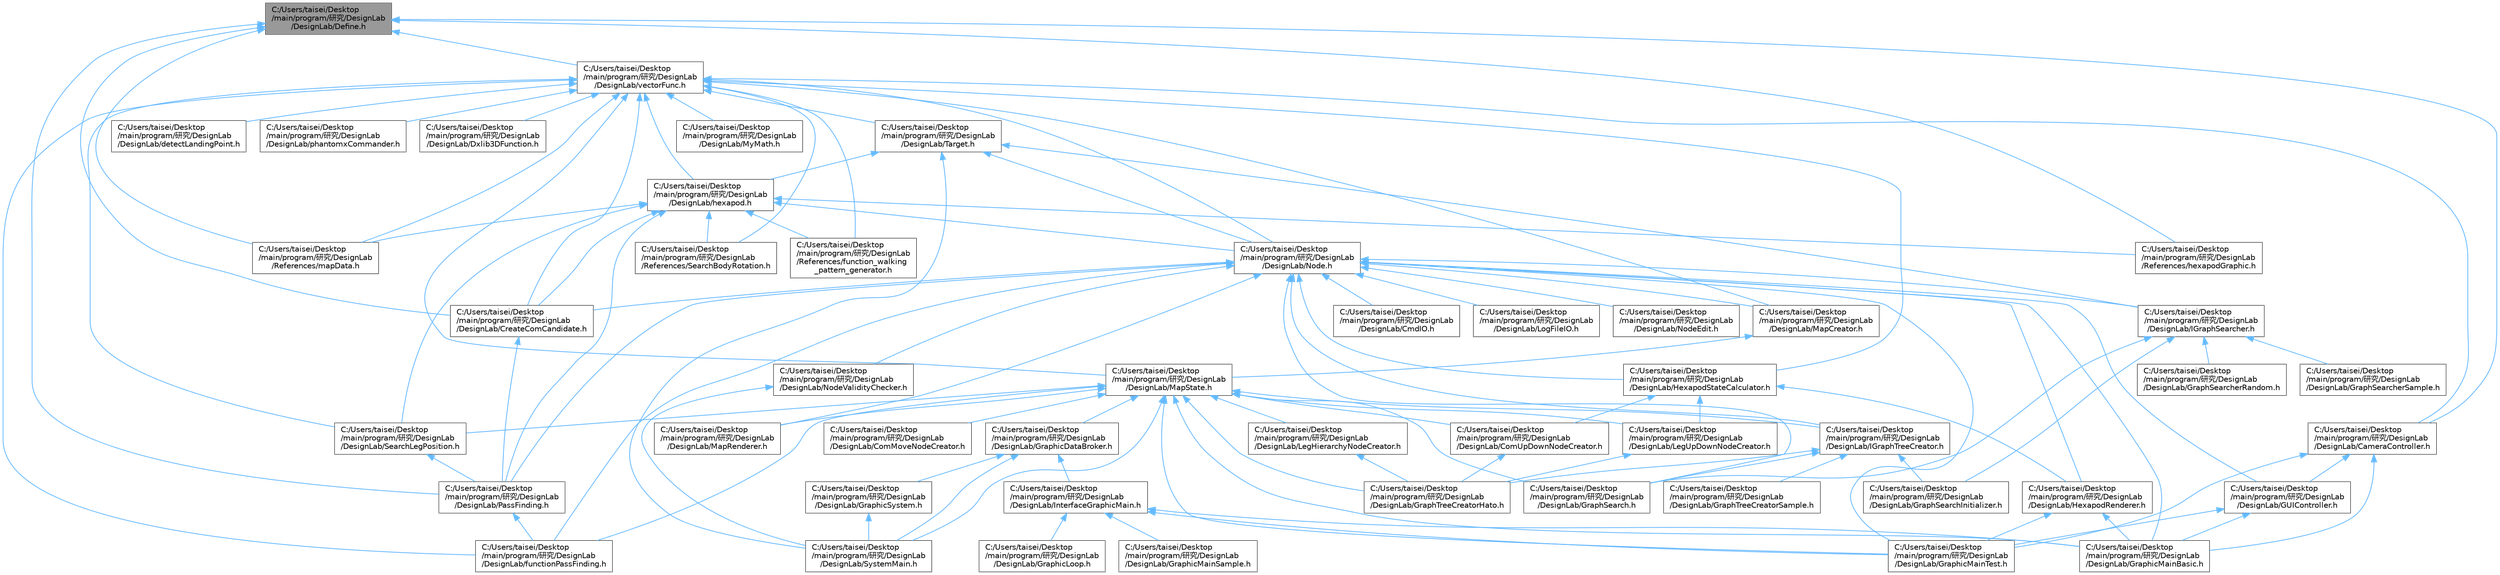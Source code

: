 digraph "C:/Users/taisei/Desktop/main/program/研究/DesignLab/DesignLab/Define.h"
{
 // LATEX_PDF_SIZE
  bgcolor="transparent";
  edge [fontname=Helvetica,fontsize=10,labelfontname=Helvetica,labelfontsize=10];
  node [fontname=Helvetica,fontsize=10,shape=box,height=0.2,width=0.4];
  Node1 [id="Node000001",label="C:/Users/taisei/Desktop\l/main/program/研究/DesignLab\l/DesignLab/Define.h",height=0.2,width=0.4,color="gray40", fillcolor="grey60", style="filled", fontcolor="black",tooltip="プロジェクト全体の定数"];
  Node1 -> Node2 [id="edge1_Node000001_Node000002",dir="back",color="steelblue1",style="solid",tooltip=" "];
  Node2 [id="Node000002",label="C:/Users/taisei/Desktop\l/main/program/研究/DesignLab\l/DesignLab/CameraController.h",height=0.2,width=0.4,color="grey40", fillcolor="white", style="filled",URL="$_camera_controller_8h_source.html",tooltip=" "];
  Node2 -> Node3 [id="edge2_Node000002_Node000003",dir="back",color="steelblue1",style="solid",tooltip=" "];
  Node3 [id="Node000003",label="C:/Users/taisei/Desktop\l/main/program/研究/DesignLab\l/DesignLab/GUIController.h",height=0.2,width=0.4,color="grey40", fillcolor="white", style="filled",URL="$_g_u_i_controller_8h_source.html",tooltip=" "];
  Node3 -> Node4 [id="edge3_Node000003_Node000004",dir="back",color="steelblue1",style="solid",tooltip=" "];
  Node4 [id="Node000004",label="C:/Users/taisei/Desktop\l/main/program/研究/DesignLab\l/DesignLab/GraphicMainBasic.h",height=0.2,width=0.4,color="grey40", fillcolor="white", style="filled",URL="$_graphic_main_basic_8h_source.html",tooltip=" "];
  Node3 -> Node5 [id="edge4_Node000003_Node000005",dir="back",color="steelblue1",style="solid",tooltip=" "];
  Node5 [id="Node000005",label="C:/Users/taisei/Desktop\l/main/program/研究/DesignLab\l/DesignLab/GraphicMainTest.h",height=0.2,width=0.4,color="grey40", fillcolor="white", style="filled",URL="$_graphic_main_test_8h_source.html",tooltip=" "];
  Node2 -> Node4 [id="edge5_Node000002_Node000004",dir="back",color="steelblue1",style="solid",tooltip=" "];
  Node2 -> Node5 [id="edge6_Node000002_Node000005",dir="back",color="steelblue1",style="solid",tooltip=" "];
  Node1 -> Node6 [id="edge7_Node000001_Node000006",dir="back",color="steelblue1",style="solid",tooltip=" "];
  Node6 [id="Node000006",label="C:/Users/taisei/Desktop\l/main/program/研究/DesignLab\l/DesignLab/CreateComCandidate.h",height=0.2,width=0.4,color="grey40", fillcolor="white", style="filled",URL="$_create_com_candidate_8h_source.html",tooltip=" "];
  Node6 -> Node7 [id="edge8_Node000006_Node000007",dir="back",color="steelblue1",style="solid",tooltip=" "];
  Node7 [id="Node000007",label="C:/Users/taisei/Desktop\l/main/program/研究/DesignLab\l/DesignLab/PassFinding.h",height=0.2,width=0.4,color="grey40", fillcolor="white", style="filled",URL="$_pass_finding_8h_source.html",tooltip=" "];
  Node7 -> Node8 [id="edge9_Node000007_Node000008",dir="back",color="steelblue1",style="solid",tooltip=" "];
  Node8 [id="Node000008",label="C:/Users/taisei/Desktop\l/main/program/研究/DesignLab\l/DesignLab/functionPassFinding.h",height=0.2,width=0.4,color="grey40", fillcolor="white", style="filled",URL="$function_pass_finding_8h_source.html",tooltip=" "];
  Node1 -> Node7 [id="edge10_Node000001_Node000007",dir="back",color="steelblue1",style="solid",tooltip=" "];
  Node1 -> Node9 [id="edge11_Node000001_Node000009",dir="back",color="steelblue1",style="solid",tooltip=" "];
  Node9 [id="Node000009",label="C:/Users/taisei/Desktop\l/main/program/研究/DesignLab\l/DesignLab/vectorFunc.h",height=0.2,width=0.4,color="grey40", fillcolor="white", style="filled",URL="$vector_func_8h.html",tooltip=" "];
  Node9 -> Node2 [id="edge12_Node000009_Node000002",dir="back",color="steelblue1",style="solid",tooltip=" "];
  Node9 -> Node6 [id="edge13_Node000009_Node000006",dir="back",color="steelblue1",style="solid",tooltip=" "];
  Node9 -> Node10 [id="edge14_Node000009_Node000010",dir="back",color="steelblue1",style="solid",tooltip=" "];
  Node10 [id="Node000010",label="C:/Users/taisei/Desktop\l/main/program/研究/DesignLab\l/DesignLab/Dxlib3DFunction.h",height=0.2,width=0.4,color="grey40", fillcolor="white", style="filled",URL="$_dxlib3_d_function_8h_source.html",tooltip=" "];
  Node9 -> Node11 [id="edge15_Node000009_Node000011",dir="back",color="steelblue1",style="solid",tooltip=" "];
  Node11 [id="Node000011",label="C:/Users/taisei/Desktop\l/main/program/研究/DesignLab\l/DesignLab/HexapodStateCalculator.h",height=0.2,width=0.4,color="grey40", fillcolor="white", style="filled",URL="$_hexapod_state_calculator_8h_source.html",tooltip=" "];
  Node11 -> Node12 [id="edge16_Node000011_Node000012",dir="back",color="steelblue1",style="solid",tooltip=" "];
  Node12 [id="Node000012",label="C:/Users/taisei/Desktop\l/main/program/研究/DesignLab\l/DesignLab/ComUpDownNodeCreator.h",height=0.2,width=0.4,color="grey40", fillcolor="white", style="filled",URL="$_com_up_down_node_creator_8h_source.html",tooltip=" "];
  Node12 -> Node13 [id="edge17_Node000012_Node000013",dir="back",color="steelblue1",style="solid",tooltip=" "];
  Node13 [id="Node000013",label="C:/Users/taisei/Desktop\l/main/program/研究/DesignLab\l/DesignLab/GraphTreeCreatorHato.h",height=0.2,width=0.4,color="grey40", fillcolor="white", style="filled",URL="$_graph_tree_creator_hato_8h_source.html",tooltip=" "];
  Node11 -> Node14 [id="edge18_Node000011_Node000014",dir="back",color="steelblue1",style="solid",tooltip=" "];
  Node14 [id="Node000014",label="C:/Users/taisei/Desktop\l/main/program/研究/DesignLab\l/DesignLab/HexapodRenderer.h",height=0.2,width=0.4,color="grey40", fillcolor="white", style="filled",URL="$_hexapod_renderer_8h_source.html",tooltip=" "];
  Node14 -> Node4 [id="edge19_Node000014_Node000004",dir="back",color="steelblue1",style="solid",tooltip=" "];
  Node14 -> Node5 [id="edge20_Node000014_Node000005",dir="back",color="steelblue1",style="solid",tooltip=" "];
  Node11 -> Node15 [id="edge21_Node000011_Node000015",dir="back",color="steelblue1",style="solid",tooltip=" "];
  Node15 [id="Node000015",label="C:/Users/taisei/Desktop\l/main/program/研究/DesignLab\l/DesignLab/LegUpDownNodeCreator.h",height=0.2,width=0.4,color="grey40", fillcolor="white", style="filled",URL="$_leg_up_down_node_creator_8h_source.html",tooltip=" "];
  Node15 -> Node13 [id="edge22_Node000015_Node000013",dir="back",color="steelblue1",style="solid",tooltip=" "];
  Node9 -> Node16 [id="edge23_Node000009_Node000016",dir="back",color="steelblue1",style="solid",tooltip=" "];
  Node16 [id="Node000016",label="C:/Users/taisei/Desktop\l/main/program/研究/DesignLab\l/DesignLab/MapCreator.h",height=0.2,width=0.4,color="grey40", fillcolor="white", style="filled",URL="$_map_creator_8h_source.html",tooltip=" "];
  Node16 -> Node17 [id="edge24_Node000016_Node000017",dir="back",color="steelblue1",style="solid",tooltip=" "];
  Node17 [id="Node000017",label="C:/Users/taisei/Desktop\l/main/program/研究/DesignLab\l/DesignLab/MapState.h",height=0.2,width=0.4,color="grey40", fillcolor="white", style="filled",URL="$_map_state_8h_source.html",tooltip=" "];
  Node17 -> Node18 [id="edge25_Node000017_Node000018",dir="back",color="steelblue1",style="solid",tooltip=" "];
  Node18 [id="Node000018",label="C:/Users/taisei/Desktop\l/main/program/研究/DesignLab\l/DesignLab/ComMoveNodeCreator.h",height=0.2,width=0.4,color="grey40", fillcolor="white", style="filled",URL="$_com_move_node_creator_8h_source.html",tooltip=" "];
  Node17 -> Node12 [id="edge26_Node000017_Node000012",dir="back",color="steelblue1",style="solid",tooltip=" "];
  Node17 -> Node19 [id="edge27_Node000017_Node000019",dir="back",color="steelblue1",style="solid",tooltip=" "];
  Node19 [id="Node000019",label="C:/Users/taisei/Desktop\l/main/program/研究/DesignLab\l/DesignLab/GraphSearch.h",height=0.2,width=0.4,color="grey40", fillcolor="white", style="filled",URL="$_graph_search_8h_source.html",tooltip=" "];
  Node17 -> Node13 [id="edge28_Node000017_Node000013",dir="back",color="steelblue1",style="solid",tooltip=" "];
  Node17 -> Node20 [id="edge29_Node000017_Node000020",dir="back",color="steelblue1",style="solid",tooltip=" "];
  Node20 [id="Node000020",label="C:/Users/taisei/Desktop\l/main/program/研究/DesignLab\l/DesignLab/GraphicDataBroker.h",height=0.2,width=0.4,color="grey40", fillcolor="white", style="filled",URL="$_graphic_data_broker_8h.html",tooltip="GraphicDataBrokerクラスの実装を行っている．"];
  Node20 -> Node21 [id="edge30_Node000020_Node000021",dir="back",color="steelblue1",style="solid",tooltip=" "];
  Node21 [id="Node000021",label="C:/Users/taisei/Desktop\l/main/program/研究/DesignLab\l/DesignLab/GraphicSystem.h",height=0.2,width=0.4,color="grey40", fillcolor="white", style="filled",URL="$_graphic_system_8h.html",tooltip="Dxlibの処理を行ってくれるGraphicSystemクラスを実装している．"];
  Node21 -> Node22 [id="edge31_Node000021_Node000022",dir="back",color="steelblue1",style="solid",tooltip=" "];
  Node22 [id="Node000022",label="C:/Users/taisei/Desktop\l/main/program/研究/DesignLab\l/DesignLab/SystemMain.h",height=0.2,width=0.4,color="grey40", fillcolor="white", style="filled",URL="$_system_main_8h_source.html",tooltip=" "];
  Node20 -> Node23 [id="edge32_Node000020_Node000023",dir="back",color="steelblue1",style="solid",tooltip=" "];
  Node23 [id="Node000023",label="C:/Users/taisei/Desktop\l/main/program/研究/DesignLab\l/DesignLab/InterfaceGraphicMain.h",height=0.2,width=0.4,color="grey40", fillcolor="white", style="filled",URL="$_interface_graphic_main_8h.html",tooltip="IGraphicMainクラスの宣言．IGraphicMainはインターフェイスであるので実態が作れない．"];
  Node23 -> Node24 [id="edge33_Node000023_Node000024",dir="back",color="steelblue1",style="solid",tooltip=" "];
  Node24 [id="Node000024",label="C:/Users/taisei/Desktop\l/main/program/研究/DesignLab\l/DesignLab/GraphicLoop.h",height=0.2,width=0.4,color="grey40", fillcolor="white", style="filled",URL="$_graphic_loop_8h.html",tooltip="GraphicLoopクラスの実装を行っている．"];
  Node23 -> Node4 [id="edge34_Node000023_Node000004",dir="back",color="steelblue1",style="solid",tooltip=" "];
  Node23 -> Node25 [id="edge35_Node000023_Node000025",dir="back",color="steelblue1",style="solid",tooltip=" "];
  Node25 [id="Node000025",label="C:/Users/taisei/Desktop\l/main/program/研究/DesignLab\l/DesignLab/GraphicMainSample.h",height=0.2,width=0.4,color="grey40", fillcolor="white", style="filled",URL="$_graphic_main_sample_8h_source.html",tooltip=" "];
  Node23 -> Node5 [id="edge36_Node000023_Node000005",dir="back",color="steelblue1",style="solid",tooltip=" "];
  Node20 -> Node22 [id="edge37_Node000020_Node000022",dir="back",color="steelblue1",style="solid",tooltip=" "];
  Node17 -> Node4 [id="edge38_Node000017_Node000004",dir="back",color="steelblue1",style="solid",tooltip=" "];
  Node17 -> Node5 [id="edge39_Node000017_Node000005",dir="back",color="steelblue1",style="solid",tooltip=" "];
  Node17 -> Node26 [id="edge40_Node000017_Node000026",dir="back",color="steelblue1",style="solid",tooltip=" "];
  Node26 [id="Node000026",label="C:/Users/taisei/Desktop\l/main/program/研究/DesignLab\l/DesignLab/IGraphTreeCreator.h",height=0.2,width=0.4,color="grey40", fillcolor="white", style="filled",URL="$_i_graph_tree_creator_8h_source.html",tooltip=" "];
  Node26 -> Node19 [id="edge41_Node000026_Node000019",dir="back",color="steelblue1",style="solid",tooltip=" "];
  Node26 -> Node27 [id="edge42_Node000026_Node000027",dir="back",color="steelblue1",style="solid",tooltip=" "];
  Node27 [id="Node000027",label="C:/Users/taisei/Desktop\l/main/program/研究/DesignLab\l/DesignLab/GraphSearchInitializer.h",height=0.2,width=0.4,color="grey40", fillcolor="white", style="filled",URL="$_graph_search_initializer_8h_source.html",tooltip=" "];
  Node26 -> Node13 [id="edge43_Node000026_Node000013",dir="back",color="steelblue1",style="solid",tooltip=" "];
  Node26 -> Node28 [id="edge44_Node000026_Node000028",dir="back",color="steelblue1",style="solid",tooltip=" "];
  Node28 [id="Node000028",label="C:/Users/taisei/Desktop\l/main/program/研究/DesignLab\l/DesignLab/GraphTreeCreatorSample.h",height=0.2,width=0.4,color="grey40", fillcolor="white", style="filled",URL="$_graph_tree_creator_sample_8h_source.html",tooltip=" "];
  Node17 -> Node29 [id="edge45_Node000017_Node000029",dir="back",color="steelblue1",style="solid",tooltip=" "];
  Node29 [id="Node000029",label="C:/Users/taisei/Desktop\l/main/program/研究/DesignLab\l/DesignLab/LegHierarchyNodeCreator.h",height=0.2,width=0.4,color="grey40", fillcolor="white", style="filled",URL="$_leg_hierarchy_node_creator_8h_source.html",tooltip=" "];
  Node29 -> Node13 [id="edge46_Node000029_Node000013",dir="back",color="steelblue1",style="solid",tooltip=" "];
  Node17 -> Node15 [id="edge47_Node000017_Node000015",dir="back",color="steelblue1",style="solid",tooltip=" "];
  Node17 -> Node30 [id="edge48_Node000017_Node000030",dir="back",color="steelblue1",style="solid",tooltip=" "];
  Node30 [id="Node000030",label="C:/Users/taisei/Desktop\l/main/program/研究/DesignLab\l/DesignLab/MapRenderer.h",height=0.2,width=0.4,color="grey40", fillcolor="white", style="filled",URL="$_map_renderer_8h_source.html",tooltip=" "];
  Node17 -> Node31 [id="edge49_Node000017_Node000031",dir="back",color="steelblue1",style="solid",tooltip=" "];
  Node31 [id="Node000031",label="C:/Users/taisei/Desktop\l/main/program/研究/DesignLab\l/DesignLab/SearchLegPosition.h",height=0.2,width=0.4,color="grey40", fillcolor="white", style="filled",URL="$_search_leg_position_8h_source.html",tooltip=" "];
  Node31 -> Node7 [id="edge50_Node000031_Node000007",dir="back",color="steelblue1",style="solid",tooltip=" "];
  Node17 -> Node22 [id="edge51_Node000017_Node000022",dir="back",color="steelblue1",style="solid",tooltip=" "];
  Node17 -> Node8 [id="edge52_Node000017_Node000008",dir="back",color="steelblue1",style="solid",tooltip=" "];
  Node9 -> Node17 [id="edge53_Node000009_Node000017",dir="back",color="steelblue1",style="solid",tooltip=" "];
  Node9 -> Node32 [id="edge54_Node000009_Node000032",dir="back",color="steelblue1",style="solid",tooltip=" "];
  Node32 [id="Node000032",label="C:/Users/taisei/Desktop\l/main/program/研究/DesignLab\l/DesignLab/MyMath.h",height=0.2,width=0.4,color="grey40", fillcolor="white", style="filled",URL="$_my_math_8h_source.html",tooltip=" "];
  Node9 -> Node33 [id="edge55_Node000009_Node000033",dir="back",color="steelblue1",style="solid",tooltip=" "];
  Node33 [id="Node000033",label="C:/Users/taisei/Desktop\l/main/program/研究/DesignLab\l/DesignLab/Node.h",height=0.2,width=0.4,color="grey40", fillcolor="white", style="filled",URL="$_node_8h_source.html",tooltip=" "];
  Node33 -> Node34 [id="edge56_Node000033_Node000034",dir="back",color="steelblue1",style="solid",tooltip=" "];
  Node34 [id="Node000034",label="C:/Users/taisei/Desktop\l/main/program/研究/DesignLab\l/DesignLab/CmdIO.h",height=0.2,width=0.4,color="grey40", fillcolor="white", style="filled",URL="$_cmd_i_o_8h_source.html",tooltip=" "];
  Node33 -> Node6 [id="edge57_Node000033_Node000006",dir="back",color="steelblue1",style="solid",tooltip=" "];
  Node33 -> Node3 [id="edge58_Node000033_Node000003",dir="back",color="steelblue1",style="solid",tooltip=" "];
  Node33 -> Node19 [id="edge59_Node000033_Node000019",dir="back",color="steelblue1",style="solid",tooltip=" "];
  Node33 -> Node4 [id="edge60_Node000033_Node000004",dir="back",color="steelblue1",style="solid",tooltip=" "];
  Node33 -> Node5 [id="edge61_Node000033_Node000005",dir="back",color="steelblue1",style="solid",tooltip=" "];
  Node33 -> Node14 [id="edge62_Node000033_Node000014",dir="back",color="steelblue1",style="solid",tooltip=" "];
  Node33 -> Node11 [id="edge63_Node000033_Node000011",dir="back",color="steelblue1",style="solid",tooltip=" "];
  Node33 -> Node35 [id="edge64_Node000033_Node000035",dir="back",color="steelblue1",style="solid",tooltip=" "];
  Node35 [id="Node000035",label="C:/Users/taisei/Desktop\l/main/program/研究/DesignLab\l/DesignLab/IGraphSearcher.h",height=0.2,width=0.4,color="grey40", fillcolor="white", style="filled",URL="$_i_graph_searcher_8h_source.html",tooltip=" "];
  Node35 -> Node19 [id="edge65_Node000035_Node000019",dir="back",color="steelblue1",style="solid",tooltip=" "];
  Node35 -> Node27 [id="edge66_Node000035_Node000027",dir="back",color="steelblue1",style="solid",tooltip=" "];
  Node35 -> Node36 [id="edge67_Node000035_Node000036",dir="back",color="steelblue1",style="solid",tooltip=" "];
  Node36 [id="Node000036",label="C:/Users/taisei/Desktop\l/main/program/研究/DesignLab\l/DesignLab/GraphSearcherRandom.h",height=0.2,width=0.4,color="grey40", fillcolor="white", style="filled",URL="$_graph_searcher_random_8h_source.html",tooltip=" "];
  Node35 -> Node37 [id="edge68_Node000035_Node000037",dir="back",color="steelblue1",style="solid",tooltip=" "];
  Node37 [id="Node000037",label="C:/Users/taisei/Desktop\l/main/program/研究/DesignLab\l/DesignLab/GraphSearcherSample.h",height=0.2,width=0.4,color="grey40", fillcolor="white", style="filled",URL="$_graph_searcher_sample_8h_source.html",tooltip=" "];
  Node33 -> Node26 [id="edge69_Node000033_Node000026",dir="back",color="steelblue1",style="solid",tooltip=" "];
  Node33 -> Node38 [id="edge70_Node000033_Node000038",dir="back",color="steelblue1",style="solid",tooltip=" "];
  Node38 [id="Node000038",label="C:/Users/taisei/Desktop\l/main/program/研究/DesignLab\l/DesignLab/LogFileIO.h",height=0.2,width=0.4,color="grey40", fillcolor="white", style="filled",URL="$_log_file_i_o_8h_source.html",tooltip=" "];
  Node33 -> Node16 [id="edge71_Node000033_Node000016",dir="back",color="steelblue1",style="solid",tooltip=" "];
  Node33 -> Node30 [id="edge72_Node000033_Node000030",dir="back",color="steelblue1",style="solid",tooltip=" "];
  Node33 -> Node39 [id="edge73_Node000033_Node000039",dir="back",color="steelblue1",style="solid",tooltip=" "];
  Node39 [id="Node000039",label="C:/Users/taisei/Desktop\l/main/program/研究/DesignLab\l/DesignLab/NodeEdit.h",height=0.2,width=0.4,color="grey40", fillcolor="white", style="filled",URL="$_node_edit_8h_source.html",tooltip=" "];
  Node33 -> Node40 [id="edge74_Node000033_Node000040",dir="back",color="steelblue1",style="solid",tooltip=" "];
  Node40 [id="Node000040",label="C:/Users/taisei/Desktop\l/main/program/研究/DesignLab\l/DesignLab/NodeValidityChecker.h",height=0.2,width=0.4,color="grey40", fillcolor="white", style="filled",URL="$_node_validity_checker_8h_source.html",tooltip=" "];
  Node40 -> Node22 [id="edge75_Node000040_Node000022",dir="back",color="steelblue1",style="solid",tooltip=" "];
  Node33 -> Node7 [id="edge76_Node000033_Node000007",dir="back",color="steelblue1",style="solid",tooltip=" "];
  Node33 -> Node8 [id="edge77_Node000033_Node000008",dir="back",color="steelblue1",style="solid",tooltip=" "];
  Node9 -> Node31 [id="edge78_Node000009_Node000031",dir="back",color="steelblue1",style="solid",tooltip=" "];
  Node9 -> Node41 [id="edge79_Node000009_Node000041",dir="back",color="steelblue1",style="solid",tooltip=" "];
  Node41 [id="Node000041",label="C:/Users/taisei/Desktop\l/main/program/研究/DesignLab\l/DesignLab/Target.h",height=0.2,width=0.4,color="grey40", fillcolor="white", style="filled",URL="$_target_8h_source.html",tooltip=" "];
  Node41 -> Node35 [id="edge80_Node000041_Node000035",dir="back",color="steelblue1",style="solid",tooltip=" "];
  Node41 -> Node33 [id="edge81_Node000041_Node000033",dir="back",color="steelblue1",style="solid",tooltip=" "];
  Node41 -> Node22 [id="edge82_Node000041_Node000022",dir="back",color="steelblue1",style="solid",tooltip=" "];
  Node41 -> Node42 [id="edge83_Node000041_Node000042",dir="back",color="steelblue1",style="solid",tooltip=" "];
  Node42 [id="Node000042",label="C:/Users/taisei/Desktop\l/main/program/研究/DesignLab\l/DesignLab/hexapod.h",height=0.2,width=0.4,color="grey40", fillcolor="white", style="filled",URL="$hexapod_8h_source.html",tooltip=" "];
  Node42 -> Node6 [id="edge84_Node000042_Node000006",dir="back",color="steelblue1",style="solid",tooltip=" "];
  Node42 -> Node33 [id="edge85_Node000042_Node000033",dir="back",color="steelblue1",style="solid",tooltip=" "];
  Node42 -> Node7 [id="edge86_Node000042_Node000007",dir="back",color="steelblue1",style="solid",tooltip=" "];
  Node42 -> Node31 [id="edge87_Node000042_Node000031",dir="back",color="steelblue1",style="solid",tooltip=" "];
  Node42 -> Node43 [id="edge88_Node000042_Node000043",dir="back",color="steelblue1",style="solid",tooltip=" "];
  Node43 [id="Node000043",label="C:/Users/taisei/Desktop\l/main/program/研究/DesignLab\l/References/SearchBodyRotation.h",height=0.2,width=0.4,color="grey40", fillcolor="white", style="filled",URL="$_search_body_rotation_8h_source.html",tooltip=" "];
  Node42 -> Node44 [id="edge89_Node000042_Node000044",dir="back",color="steelblue1",style="solid",tooltip=" "];
  Node44 [id="Node000044",label="C:/Users/taisei/Desktop\l/main/program/研究/DesignLab\l/References/function_walking\l_pattern_generator.h",height=0.2,width=0.4,color="grey40", fillcolor="white", style="filled",URL="$function__walking__pattern__generator_8h_source.html",tooltip=" "];
  Node42 -> Node45 [id="edge90_Node000042_Node000045",dir="back",color="steelblue1",style="solid",tooltip=" "];
  Node45 [id="Node000045",label="C:/Users/taisei/Desktop\l/main/program/研究/DesignLab\l/References/hexapodGraphic.h",height=0.2,width=0.4,color="grey40", fillcolor="white", style="filled",URL="$hexapod_graphic_8h_source.html",tooltip=" "];
  Node42 -> Node46 [id="edge91_Node000042_Node000046",dir="back",color="steelblue1",style="solid",tooltip=" "];
  Node46 [id="Node000046",label="C:/Users/taisei/Desktop\l/main/program/研究/DesignLab\l/References/mapData.h",height=0.2,width=0.4,color="grey40", fillcolor="white", style="filled",URL="$map_data_8h_source.html",tooltip=" "];
  Node9 -> Node47 [id="edge92_Node000009_Node000047",dir="back",color="steelblue1",style="solid",tooltip=" "];
  Node47 [id="Node000047",label="C:/Users/taisei/Desktop\l/main/program/研究/DesignLab\l/DesignLab/detectLandingPoint.h",height=0.2,width=0.4,color="grey40", fillcolor="white", style="filled",URL="$detect_landing_point_8h_source.html",tooltip=" "];
  Node9 -> Node8 [id="edge93_Node000009_Node000008",dir="back",color="steelblue1",style="solid",tooltip=" "];
  Node9 -> Node42 [id="edge94_Node000009_Node000042",dir="back",color="steelblue1",style="solid",tooltip=" "];
  Node9 -> Node48 [id="edge95_Node000009_Node000048",dir="back",color="steelblue1",style="solid",tooltip=" "];
  Node48 [id="Node000048",label="C:/Users/taisei/Desktop\l/main/program/研究/DesignLab\l/DesignLab/phantomxCommander.h",height=0.2,width=0.4,color="grey40", fillcolor="white", style="filled",URL="$phantomx_commander_8h_source.html",tooltip=" "];
  Node9 -> Node43 [id="edge96_Node000009_Node000043",dir="back",color="steelblue1",style="solid",tooltip=" "];
  Node9 -> Node44 [id="edge97_Node000009_Node000044",dir="back",color="steelblue1",style="solid",tooltip=" "];
  Node9 -> Node46 [id="edge98_Node000009_Node000046",dir="back",color="steelblue1",style="solid",tooltip=" "];
  Node1 -> Node45 [id="edge99_Node000001_Node000045",dir="back",color="steelblue1",style="solid",tooltip=" "];
  Node1 -> Node46 [id="edge100_Node000001_Node000046",dir="back",color="steelblue1",style="solid",tooltip=" "];
}
